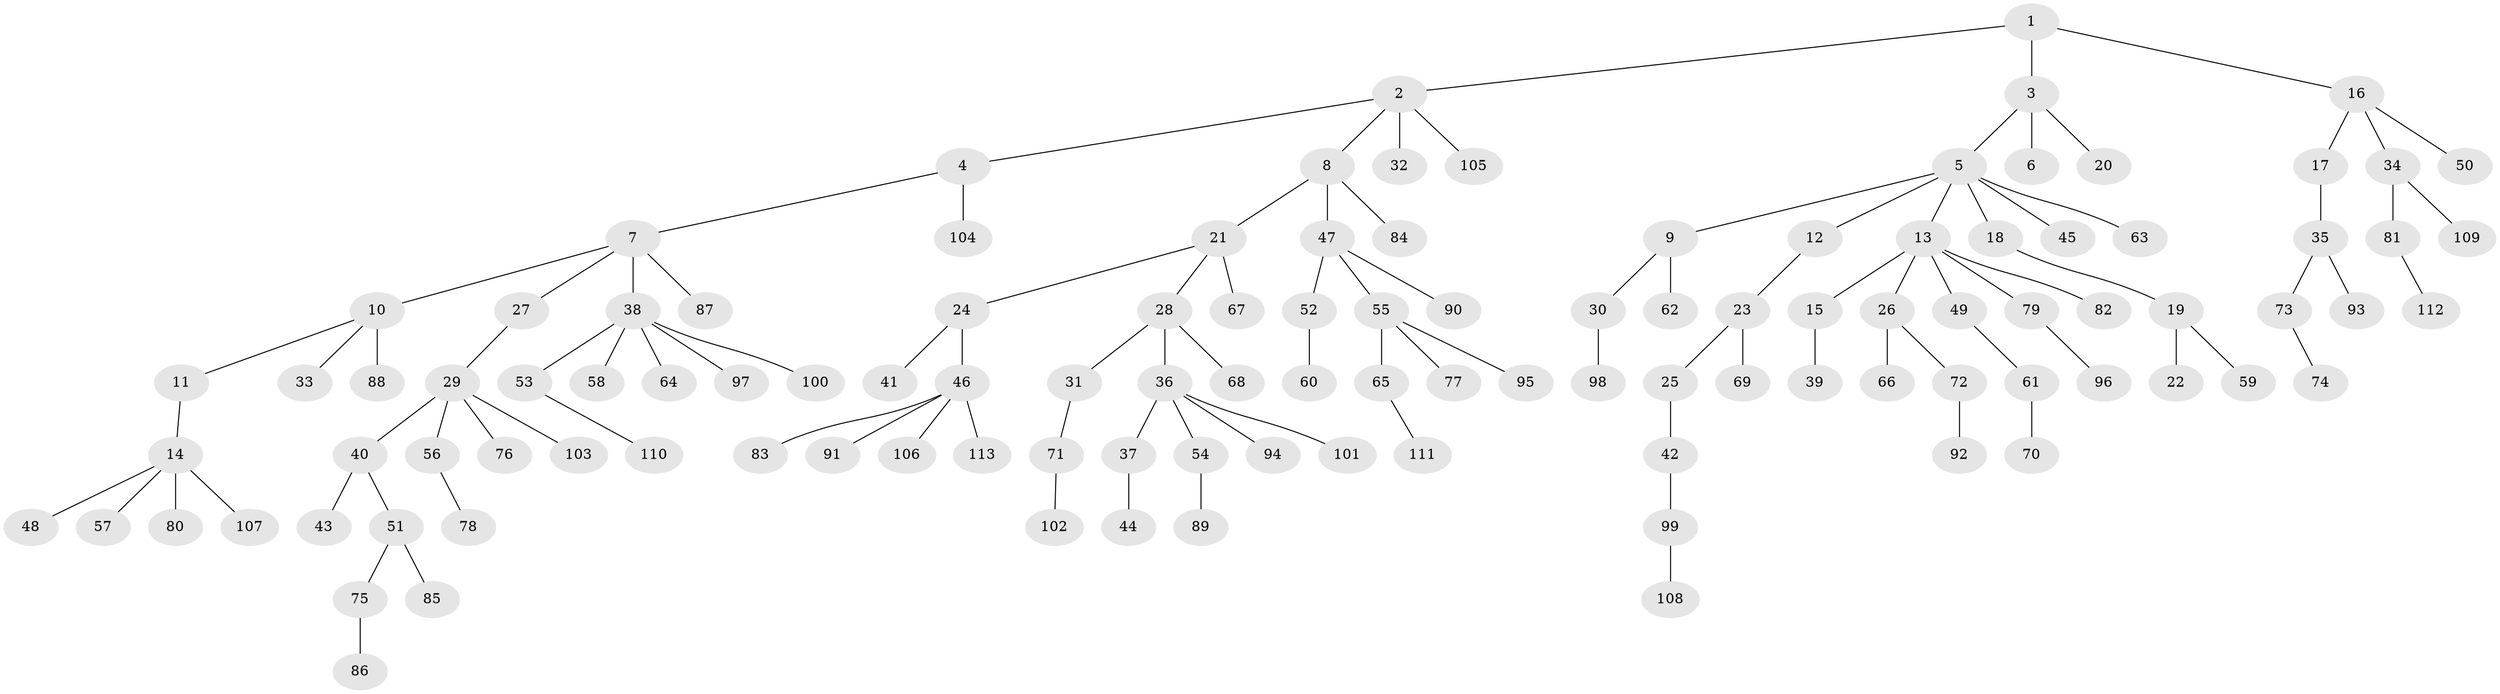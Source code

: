 // Generated by graph-tools (version 1.1) at 2025/36/03/09/25 02:36:53]
// undirected, 113 vertices, 112 edges
graph export_dot {
graph [start="1"]
  node [color=gray90,style=filled];
  1;
  2;
  3;
  4;
  5;
  6;
  7;
  8;
  9;
  10;
  11;
  12;
  13;
  14;
  15;
  16;
  17;
  18;
  19;
  20;
  21;
  22;
  23;
  24;
  25;
  26;
  27;
  28;
  29;
  30;
  31;
  32;
  33;
  34;
  35;
  36;
  37;
  38;
  39;
  40;
  41;
  42;
  43;
  44;
  45;
  46;
  47;
  48;
  49;
  50;
  51;
  52;
  53;
  54;
  55;
  56;
  57;
  58;
  59;
  60;
  61;
  62;
  63;
  64;
  65;
  66;
  67;
  68;
  69;
  70;
  71;
  72;
  73;
  74;
  75;
  76;
  77;
  78;
  79;
  80;
  81;
  82;
  83;
  84;
  85;
  86;
  87;
  88;
  89;
  90;
  91;
  92;
  93;
  94;
  95;
  96;
  97;
  98;
  99;
  100;
  101;
  102;
  103;
  104;
  105;
  106;
  107;
  108;
  109;
  110;
  111;
  112;
  113;
  1 -- 2;
  1 -- 3;
  1 -- 16;
  2 -- 4;
  2 -- 8;
  2 -- 32;
  2 -- 105;
  3 -- 5;
  3 -- 6;
  3 -- 20;
  4 -- 7;
  4 -- 104;
  5 -- 9;
  5 -- 12;
  5 -- 13;
  5 -- 18;
  5 -- 45;
  5 -- 63;
  7 -- 10;
  7 -- 27;
  7 -- 38;
  7 -- 87;
  8 -- 21;
  8 -- 47;
  8 -- 84;
  9 -- 30;
  9 -- 62;
  10 -- 11;
  10 -- 33;
  10 -- 88;
  11 -- 14;
  12 -- 23;
  13 -- 15;
  13 -- 26;
  13 -- 49;
  13 -- 79;
  13 -- 82;
  14 -- 48;
  14 -- 57;
  14 -- 80;
  14 -- 107;
  15 -- 39;
  16 -- 17;
  16 -- 34;
  16 -- 50;
  17 -- 35;
  18 -- 19;
  19 -- 22;
  19 -- 59;
  21 -- 24;
  21 -- 28;
  21 -- 67;
  23 -- 25;
  23 -- 69;
  24 -- 41;
  24 -- 46;
  25 -- 42;
  26 -- 66;
  26 -- 72;
  27 -- 29;
  28 -- 31;
  28 -- 36;
  28 -- 68;
  29 -- 40;
  29 -- 56;
  29 -- 76;
  29 -- 103;
  30 -- 98;
  31 -- 71;
  34 -- 81;
  34 -- 109;
  35 -- 73;
  35 -- 93;
  36 -- 37;
  36 -- 54;
  36 -- 94;
  36 -- 101;
  37 -- 44;
  38 -- 53;
  38 -- 58;
  38 -- 64;
  38 -- 97;
  38 -- 100;
  40 -- 43;
  40 -- 51;
  42 -- 99;
  46 -- 83;
  46 -- 91;
  46 -- 106;
  46 -- 113;
  47 -- 52;
  47 -- 55;
  47 -- 90;
  49 -- 61;
  51 -- 75;
  51 -- 85;
  52 -- 60;
  53 -- 110;
  54 -- 89;
  55 -- 65;
  55 -- 77;
  55 -- 95;
  56 -- 78;
  61 -- 70;
  65 -- 111;
  71 -- 102;
  72 -- 92;
  73 -- 74;
  75 -- 86;
  79 -- 96;
  81 -- 112;
  99 -- 108;
}
